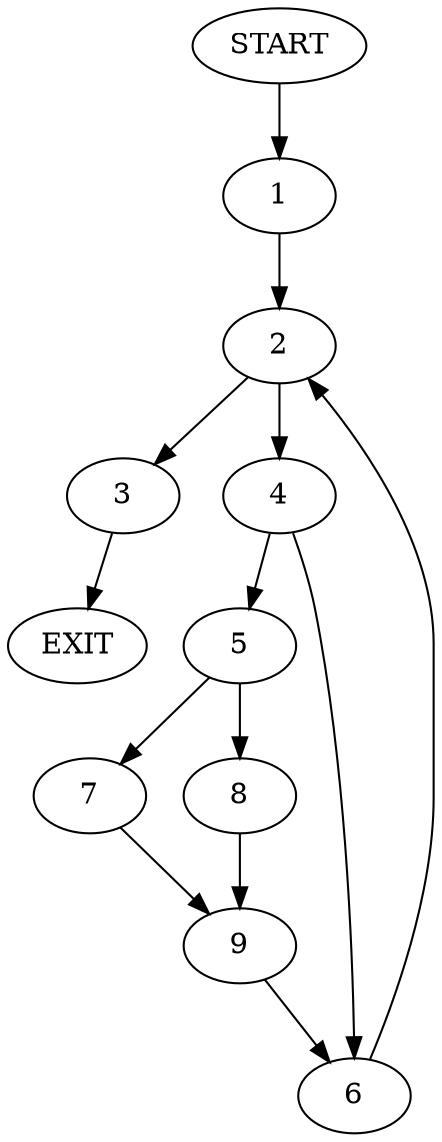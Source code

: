digraph {
0 [label="START"]
10 [label="EXIT"]
0 -> 1
1 -> 2
2 -> 3
2 -> 4
4 -> 5
4 -> 6
3 -> 10
6 -> 2
5 -> 7
5 -> 8
7 -> 9
8 -> 9
9 -> 6
}
